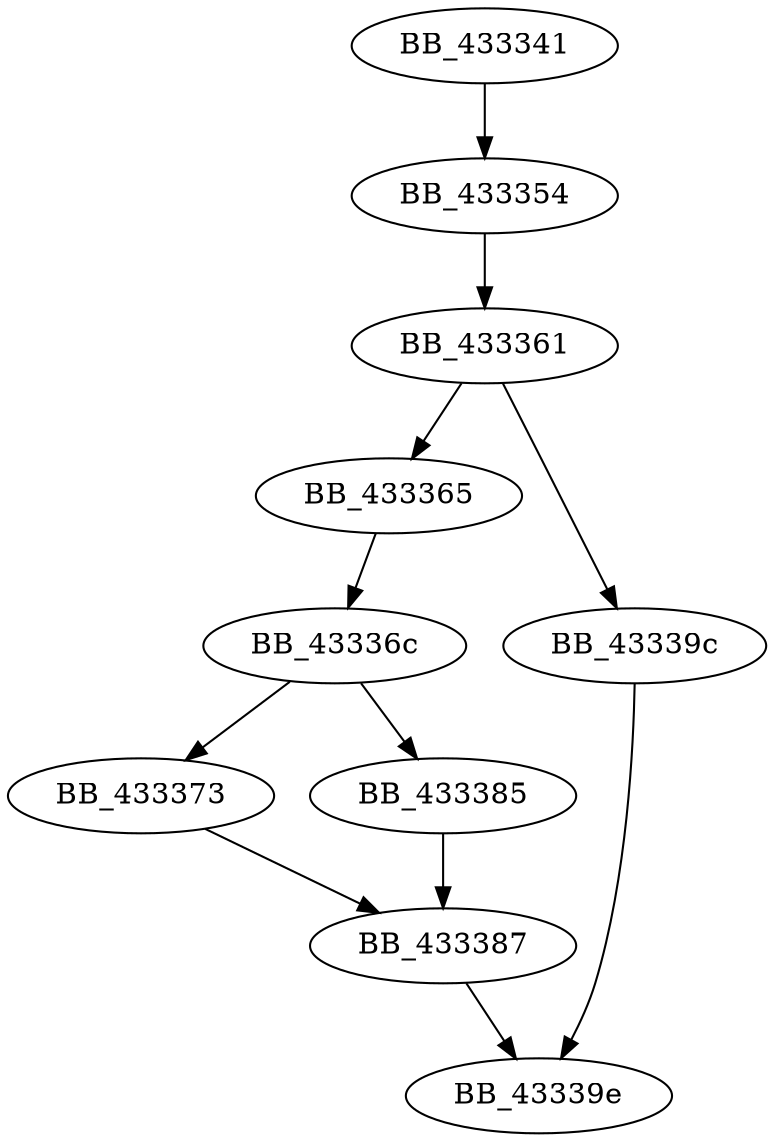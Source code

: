 DiGraph sub_433341{
BB_433341->BB_433354
BB_433354->BB_433361
BB_433361->BB_433365
BB_433361->BB_43339c
BB_433365->BB_43336c
BB_43336c->BB_433373
BB_43336c->BB_433385
BB_433373->BB_433387
BB_433385->BB_433387
BB_433387->BB_43339e
BB_43339c->BB_43339e
}
